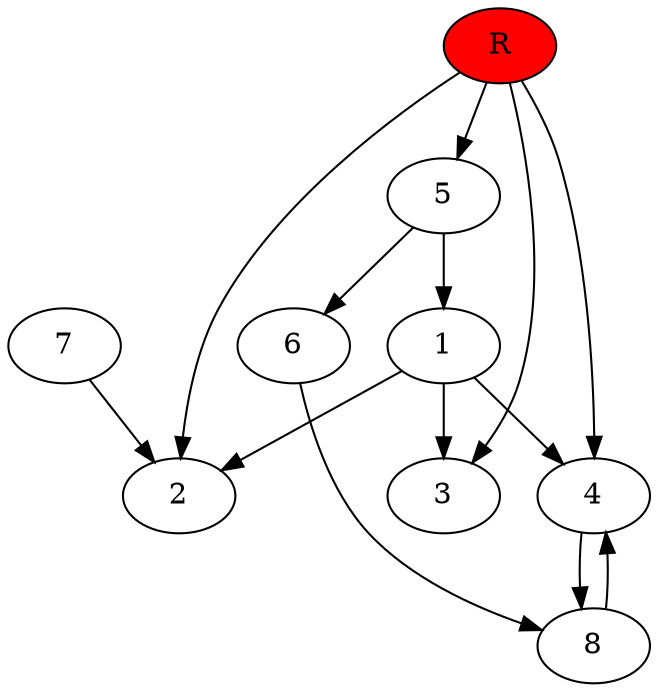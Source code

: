 digraph prb30396 {
	1
	2
	3
	4
	5
	6
	7
	8
	R [fillcolor="#ff0000" style=filled]
	1 -> 2
	1 -> 3
	1 -> 4
	4 -> 8
	5 -> 1
	5 -> 6
	6 -> 8
	7 -> 2
	8 -> 4
	R -> 2
	R -> 3
	R -> 4
	R -> 5
}
